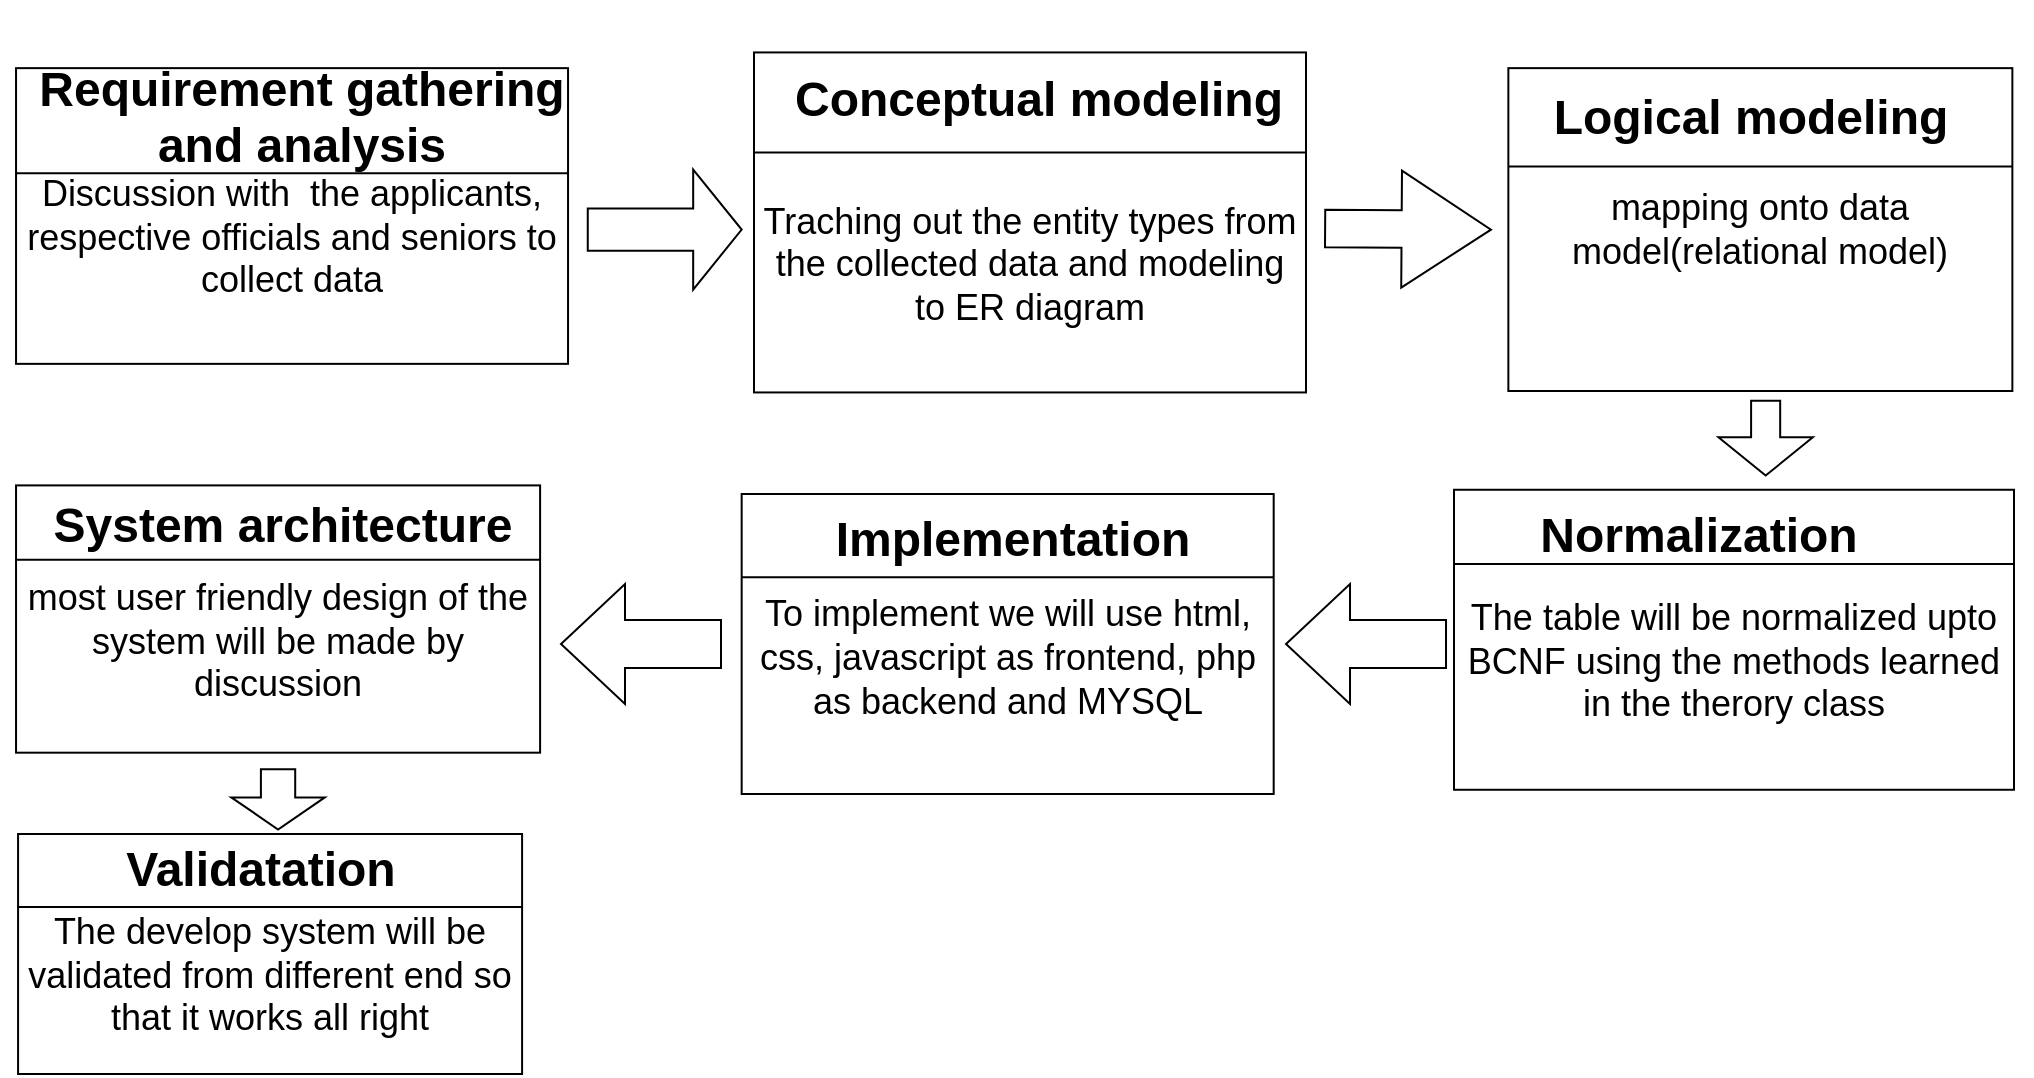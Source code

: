 <mxfile version="24.0.2" type="github">
  <diagram name="Page-1" id="6133507b-19e7-1e82-6fc7-422aa6c4b21f">
    <mxGraphModel dx="1050" dy="1699" grid="1" gridSize="10" guides="1" tooltips="1" connect="1" arrows="1" fold="1" page="1" pageScale="1" pageWidth="827" pageHeight="1169" background="none" math="0" shadow="0">
      <root>
        <mxCell id="0" />
        <mxCell id="1" parent="0" />
        <mxCell id="rs37JlSzHr2OIslSD41R-59" value="" style="group" parent="1" vertex="1" connectable="0">
          <mxGeometry x="61.02" y="-22.93" width="285.86" height="147.86" as="geometry" />
        </mxCell>
        <mxCell id="rs37JlSzHr2OIslSD41R-54" value="" style="group" parent="rs37JlSzHr2OIslSD41R-59" vertex="1" connectable="0">
          <mxGeometry width="285.86" height="147.86" as="geometry" />
        </mxCell>
        <mxCell id="rs37JlSzHr2OIslSD41R-7" value="&lt;div&gt;&lt;font style=&quot;background-color: initial; font-size: 18px; font-family: arial;&quot; face=&quot;arial&quot; data-font-src=&quot;https://fonts.googleapis.com/css?family=arial&quot;&gt;&lt;br&gt;&lt;/font&gt;&lt;/div&gt;&lt;div&gt;&lt;font style=&quot;background-color: initial; font-size: 18px; font-family: arial;&quot; face=&quot;arial&quot; data-font-src=&quot;https://fonts.googleapis.com/css?family=arial&quot;&gt;D&lt;/font&gt;&lt;font style=&quot;background-color: initial; font-size: 18px; font-family: arial;&quot; data-font-src=&quot;https://fonts.googleapis.com/css?family=arial&quot; face=&quot;arial&quot;&gt;iscussion with&amp;nbsp; the applicants, respective officials and seniors to collect data&lt;/font&gt;&lt;br&gt;&lt;/div&gt;" style="whiteSpace=wrap;html=1;" parent="rs37JlSzHr2OIslSD41R-54" vertex="1">
          <mxGeometry width="276" height="147.86" as="geometry" />
        </mxCell>
        <mxCell id="rs37JlSzHr2OIslSD41R-8" value="&lt;font face=&quot;arial&quot;&gt;&lt;font style=&quot;font-size: 24px;&quot;&gt;&lt;br&gt;&lt;span style=&quot;color: black; font-weight: bold;&quot;&gt;Requirement gathering and analysis&lt;/span&gt;&lt;br&gt;&lt;br&gt;&lt;/font&gt;&lt;br&gt;&lt;/font&gt;" style="text;strokeColor=none;align=center;fillColor=none;html=1;verticalAlign=middle;whiteSpace=wrap;rounded=0;" parent="rs37JlSzHr2OIslSD41R-54" vertex="1">
          <mxGeometry x="1.421e-14" y="16.43" width="285.86" height="30.001" as="geometry" />
        </mxCell>
        <mxCell id="rs37JlSzHr2OIslSD41R-44" value="" style="endArrow=none;html=1;rounded=0;exitX=1;exitY=0.5;exitDx=0;exitDy=0;entryX=0;entryY=0.5;entryDx=0;entryDy=0;" parent="rs37JlSzHr2OIslSD41R-59" edge="1">
          <mxGeometry width="50" height="50" relative="1" as="geometry">
            <mxPoint x="276" y="52.504" as="sourcePoint" />
            <mxPoint y="52.504" as="targetPoint" />
            <Array as="points">
              <mxPoint x="147.857" y="52.504" />
            </Array>
          </mxGeometry>
        </mxCell>
        <mxCell id="rs37JlSzHr2OIslSD41R-60" value="" style="group" parent="1" vertex="1" connectable="0">
          <mxGeometry x="430" y="-40.78" width="285.86" height="197.14" as="geometry" />
        </mxCell>
        <mxCell id="rs37JlSzHr2OIslSD41R-61" value="" style="group" parent="rs37JlSzHr2OIslSD41R-60" vertex="1" connectable="0">
          <mxGeometry width="285.86" height="197.14" as="geometry" />
        </mxCell>
        <mxCell id="rs37JlSzHr2OIslSD41R-62" value="&lt;div&gt;&lt;font style=&quot;font-size: 18px;&quot; data-font-src=&quot;https://fonts.googleapis.com/css?family=arial&quot; face=&quot;arial&quot;&gt;&lt;br&gt;&lt;/font&gt;&lt;/div&gt;&lt;font style=&quot;font-size: 18px;&quot; data-font-src=&quot;https://fonts.googleapis.com/css?family=arial&quot; face=&quot;arial&quot;&gt;&lt;div&gt;&lt;font style=&quot;font-size: 18px;&quot; data-font-src=&quot;https://fonts.googleapis.com/css?family=arial&quot; face=&quot;arial&quot;&gt;&lt;br&gt;&lt;/font&gt;&lt;/div&gt;Traching out the entity types from the collected data and modeling to ER diagram&lt;/font&gt;" style="whiteSpace=wrap;html=1;" parent="rs37JlSzHr2OIslSD41R-61" vertex="1">
          <mxGeometry y="10" width="276" height="170" as="geometry" />
        </mxCell>
        <mxCell id="rs37JlSzHr2OIslSD41R-92" value="&lt;font style=&quot;font-size: 24px;&quot; face=&quot;arial&quot;&gt;&lt;b&gt;Conceptual modeling&lt;/b&gt;&lt;/font&gt;" style="text;strokeColor=none;align=center;fillColor=none;html=1;verticalAlign=middle;whiteSpace=wrap;rounded=0;" parent="rs37JlSzHr2OIslSD41R-61" vertex="1">
          <mxGeometry x="12.427" y="16.999" width="261.01" height="32.754" as="geometry" />
        </mxCell>
        <mxCell id="rs37JlSzHr2OIslSD41R-64" value="" style="endArrow=none;html=1;rounded=0;exitX=1;exitY=0.5;exitDx=0;exitDy=0;entryX=0;entryY=0.5;entryDx=0;entryDy=0;" parent="rs37JlSzHr2OIslSD41R-61" edge="1">
          <mxGeometry width="50" height="50" relative="1" as="geometry">
            <mxPoint x="276" y="60.003" as="sourcePoint" />
            <mxPoint y="60.003" as="targetPoint" />
            <Array as="points">
              <mxPoint x="147.857" y="60.003" />
              <mxPoint x="70" y="60" />
            </Array>
          </mxGeometry>
        </mxCell>
        <mxCell id="rs37JlSzHr2OIslSD41R-66" value="" style="group" parent="1" vertex="1" connectable="0">
          <mxGeometry x="807.18" y="-22.93" width="261.01" height="161.43" as="geometry" />
        </mxCell>
        <mxCell id="rs37JlSzHr2OIslSD41R-67" value="&lt;div&gt;&lt;span style=&quot;font-size: 18px; font-family: arial; background-color: initial;&quot;&gt;mapping onto data model(relational model)&lt;/span&gt;&lt;br&gt;&lt;/div&gt;" style="whiteSpace=wrap;html=1;" parent="rs37JlSzHr2OIslSD41R-66" vertex="1">
          <mxGeometry width="252.007" height="161.43" as="geometry" />
        </mxCell>
        <mxCell id="rs37JlSzHr2OIslSD41R-68" value="&lt;font style=&quot;font-size: 24px;&quot; face=&quot;arial&quot;&gt;&lt;b&gt;Logical modeling&lt;/b&gt;&lt;/font&gt;" style="text;strokeColor=none;align=center;fillColor=none;html=1;verticalAlign=middle;whiteSpace=wrap;rounded=0;" parent="rs37JlSzHr2OIslSD41R-66" vertex="1">
          <mxGeometry x="-9.003" y="8.189" width="261.01" height="32.754" as="geometry" />
        </mxCell>
        <mxCell id="rs37JlSzHr2OIslSD41R-69" value="" style="endArrow=none;html=1;rounded=0;exitX=1;exitY=0.5;exitDx=0;exitDy=0;entryX=0;entryY=0.5;entryDx=0;entryDy=0;" parent="rs37JlSzHr2OIslSD41R-66" edge="1">
          <mxGeometry width="50" height="50" relative="1" as="geometry">
            <mxPoint x="252.007" y="49.134" as="sourcePoint" />
            <mxPoint y="49.134" as="targetPoint" />
            <Array as="points">
              <mxPoint x="135.004" y="49.134" />
            </Array>
          </mxGeometry>
        </mxCell>
        <mxCell id="rs37JlSzHr2OIslSD41R-80" value="" style="group" parent="1" vertex="1" connectable="0">
          <mxGeometry x="423.83" y="190" width="266.01" height="150" as="geometry" />
        </mxCell>
        <mxCell id="rs37JlSzHr2OIslSD41R-81" value="&lt;div&gt;&lt;br&gt;&lt;/div&gt;&lt;div&gt;&lt;font face=&quot;arial&quot;&gt;&lt;span style=&quot;font-size: 18px;&quot;&gt;To implement we will use html, css, javascript as frontend, php as backend and MYSQL&lt;/span&gt;&lt;/font&gt;&lt;/div&gt;" style="whiteSpace=wrap;html=1;" parent="rs37JlSzHr2OIslSD41R-80" vertex="1">
          <mxGeometry width="266.01" height="150" as="geometry" />
        </mxCell>
        <mxCell id="rs37JlSzHr2OIslSD41R-87" value="" style="endArrow=none;html=1;rounded=0;exitX=1;exitY=0.5;exitDx=0;exitDy=0;" parent="rs37JlSzHr2OIslSD41R-80" edge="1">
          <mxGeometry width="50" height="50" relative="1" as="geometry">
            <mxPoint x="266" y="41.669" as="sourcePoint" />
            <mxPoint y="41.667" as="targetPoint" />
            <Array as="points">
              <mxPoint x="137.857" y="41.669" />
            </Array>
          </mxGeometry>
        </mxCell>
        <mxCell id="rs37JlSzHr2OIslSD41R-82" value="&lt;font face=&quot;arial&quot;&gt;&lt;span style=&quot;font-size: 24px;&quot;&gt;&lt;b&gt;Implementation&lt;/b&gt;&lt;/span&gt;&lt;/font&gt;" style="text;strokeColor=none;align=center;fillColor=none;html=1;verticalAlign=middle;whiteSpace=wrap;rounded=0;" parent="rs37JlSzHr2OIslSD41R-80" vertex="1">
          <mxGeometry x="4.997" y="8.333" width="261.01" height="28.833" as="geometry" />
        </mxCell>
        <mxCell id="rs37JlSzHr2OIslSD41R-95" value="" style="group" parent="1" vertex="1" connectable="0">
          <mxGeometry x="61.02" y="185.7" width="262.03" height="133.64" as="geometry" />
        </mxCell>
        <mxCell id="rs37JlSzHr2OIslSD41R-96" value="&lt;div&gt;&lt;font style=&quot;font-size: 18px;&quot; data-font-src=&quot;https://fonts.googleapis.com/css?family=arial&quot; face=&quot;arial&quot;&gt;&lt;br&gt;&lt;/font&gt;&lt;/div&gt;&lt;font style=&quot;font-size: 18px;&quot; data-font-src=&quot;https://fonts.googleapis.com/css?family=arial&quot; face=&quot;arial&quot;&gt;most user friendly design of the system will be made by discussion&lt;/font&gt;" style="whiteSpace=wrap;html=1;" parent="rs37JlSzHr2OIslSD41R-95" vertex="1">
          <mxGeometry width="262.03" height="133.64" as="geometry" />
        </mxCell>
        <mxCell id="rs37JlSzHr2OIslSD41R-97" value="" style="endArrow=none;html=1;rounded=0;exitX=1;exitY=0.5;exitDx=0;exitDy=0;" parent="rs37JlSzHr2OIslSD41R-95" edge="1">
          <mxGeometry width="50" height="50" relative="1" as="geometry">
            <mxPoint x="262.02" y="37.124" as="sourcePoint" />
            <mxPoint y="37.122" as="targetPoint" />
            <Array as="points">
              <mxPoint x="135.795" y="37.124" />
            </Array>
          </mxGeometry>
        </mxCell>
        <mxCell id="rs37JlSzHr2OIslSD41R-98" value="&lt;font face=&quot;arial&quot;&gt;&lt;span style=&quot;font-size: 24px;&quot;&gt;&lt;b&gt;System architecture&lt;/b&gt;&lt;/span&gt;&lt;/font&gt;" style="text;strokeColor=none;align=center;fillColor=none;html=1;verticalAlign=middle;whiteSpace=wrap;rounded=0;" parent="rs37JlSzHr2OIslSD41R-95" vertex="1">
          <mxGeometry x="4.922" y="7.424" width="257.105" height="25.689" as="geometry" />
        </mxCell>
        <mxCell id="rs37JlSzHr2OIslSD41R-99" value="" style="group" parent="1" vertex="1" connectable="0">
          <mxGeometry x="760" y="187.88" width="280" height="150" as="geometry" />
        </mxCell>
        <mxCell id="rs37JlSzHr2OIslSD41R-100" value="&lt;div&gt;&lt;font style=&quot;font-size: 18px;&quot; data-font-src=&quot;https://fonts.googleapis.com/css?family=arial&quot; face=&quot;arial&quot;&gt;&lt;br&gt;&lt;/font&gt;&lt;/div&gt;&lt;font style=&quot;font-size: 18px;&quot; data-font-src=&quot;https://fonts.googleapis.com/css?family=arial&quot; face=&quot;arial&quot;&gt;The table will be normalized upto BCNF using the methods learned in the therory class&lt;/font&gt;" style="whiteSpace=wrap;html=1;" parent="rs37JlSzHr2OIslSD41R-99" vertex="1">
          <mxGeometry x="20" width="280" height="150" as="geometry" />
        </mxCell>
        <mxCell id="rs37JlSzHr2OIslSD41R-101" value="" style="endArrow=none;html=1;rounded=0;exitX=1;exitY=0.5;exitDx=0;exitDy=0;" parent="rs37JlSzHr2OIslSD41R-99" edge="1">
          <mxGeometry width="50" height="50" relative="1" as="geometry">
            <mxPoint x="299.999" y="37.169" as="sourcePoint" />
            <mxPoint x="20.01" y="37.167" as="targetPoint" />
            <Array as="points">
              <mxPoint x="165.117" y="37.169" />
            </Array>
          </mxGeometry>
        </mxCell>
        <mxCell id="rs37JlSzHr2OIslSD41R-102" value="&lt;font face=&quot;arial&quot;&gt;&lt;span style=&quot;font-size: 24px;&quot;&gt;&lt;b&gt;Normalization&lt;/b&gt;&lt;/span&gt;&lt;/font&gt;" style="text;strokeColor=none;align=center;fillColor=none;html=1;verticalAlign=middle;whiteSpace=wrap;rounded=0;" parent="rs37JlSzHr2OIslSD41R-99" vertex="1">
          <mxGeometry x="5.26" y="8.333" width="274.737" height="28.833" as="geometry" />
        </mxCell>
        <mxCell id="rs37JlSzHr2OIslSD41R-103" value="" style="group" parent="1" vertex="1" connectable="0">
          <mxGeometry x="62.04" y="360" width="261.01" height="120" as="geometry" />
        </mxCell>
        <mxCell id="rs37JlSzHr2OIslSD41R-104" value="&lt;div&gt;&lt;font face=&quot;arial&quot;&gt;&lt;span style=&quot;font-size: 18px;&quot;&gt;&lt;br&gt;&lt;/span&gt;&lt;/font&gt;&lt;/div&gt;&lt;div&gt;&lt;font face=&quot;arial&quot;&gt;&lt;span style=&quot;font-size: 18px;&quot;&gt;The develop system will be validated from different end so that it works all right&lt;/span&gt;&lt;/font&gt;&lt;/div&gt;" style="whiteSpace=wrap;html=1;" parent="rs37JlSzHr2OIslSD41R-103" vertex="1">
          <mxGeometry width="252.007" height="120" as="geometry" />
        </mxCell>
        <mxCell id="rs37JlSzHr2OIslSD41R-105" value="&lt;font face=&quot;arial&quot;&gt;&lt;span style=&quot;font-size: 24px;&quot;&gt;&lt;b&gt;Validatation&lt;/b&gt;&lt;/span&gt;&lt;/font&gt;" style="text;strokeColor=none;align=center;fillColor=none;html=1;verticalAlign=middle;whiteSpace=wrap;rounded=0;" parent="rs37JlSzHr2OIslSD41R-103" vertex="1">
          <mxGeometry x="-9.003" y="6.087" width="261.01" height="24.348" as="geometry" />
        </mxCell>
        <mxCell id="rs37JlSzHr2OIslSD41R-106" value="" style="endArrow=none;html=1;rounded=0;exitX=1;exitY=0.5;exitDx=0;exitDy=0;entryX=0;entryY=0.5;entryDx=0;entryDy=0;" parent="rs37JlSzHr2OIslSD41R-103" edge="1">
          <mxGeometry width="50" height="50" relative="1" as="geometry">
            <mxPoint x="252.007" y="36.524" as="sourcePoint" />
            <mxPoint y="36.524" as="targetPoint" />
            <Array as="points">
              <mxPoint x="135.004" y="36.524" />
            </Array>
          </mxGeometry>
        </mxCell>
        <mxCell id="rs37JlSzHr2OIslSD41R-128" value="" style="shape=flexArrow;endArrow=classic;html=1;rounded=0;endWidth=38.75;endSize=14.562;width=18.75;" parent="1" edge="1">
          <mxGeometry width="50" height="50" relative="1" as="geometry">
            <mxPoint x="715.06" y="57.289" as="sourcePoint" />
            <mxPoint x="798.99" y="57.83" as="targetPoint" />
          </mxGeometry>
        </mxCell>
        <mxCell id="rs37JlSzHr2OIslSD41R-129" value="" style="shape=singleArrow;whiteSpace=wrap;html=1;arrowWidth=0.352;arrowSize=0.315;" parent="1" vertex="1">
          <mxGeometry x="346.88" y="27.79" width="76.95" height="60" as="geometry" />
        </mxCell>
        <mxCell id="rs37JlSzHr2OIslSD41R-130" value="" style="shape=singleArrow;whiteSpace=wrap;html=1;arrowWidth=0.4;arrowSize=0.4;rotation=-180;" parent="1" vertex="1">
          <mxGeometry x="333.5" y="235" width="80" height="60" as="geometry" />
        </mxCell>
        <mxCell id="rs37JlSzHr2OIslSD41R-131" value="" style="shape=singleArrow;whiteSpace=wrap;html=1;arrowWidth=0.4;arrowSize=0.4;rotation=-180;" parent="1" vertex="1">
          <mxGeometry x="696.01" y="235" width="80" height="60" as="geometry" />
        </mxCell>
        <mxCell id="rs37JlSzHr2OIslSD41R-145" value="" style="shape=singleArrow;whiteSpace=wrap;html=1;arrowWidth=0.308;arrowSize=0.512;rotation=90;" parent="1" vertex="1">
          <mxGeometry x="917.14" y="138.5" width="37.36" height="47.2" as="geometry" />
        </mxCell>
        <mxCell id="yZeKby3j4Ks9i9Fz5YMX-7" value="" style="shape=singleArrow;whiteSpace=wrap;html=1;arrowWidth=0.367;arrowSize=0.534;rotation=90;" vertex="1" parent="1">
          <mxGeometry x="177" y="319.34" width="30.06" height="46.74" as="geometry" />
        </mxCell>
      </root>
    </mxGraphModel>
  </diagram>
</mxfile>
